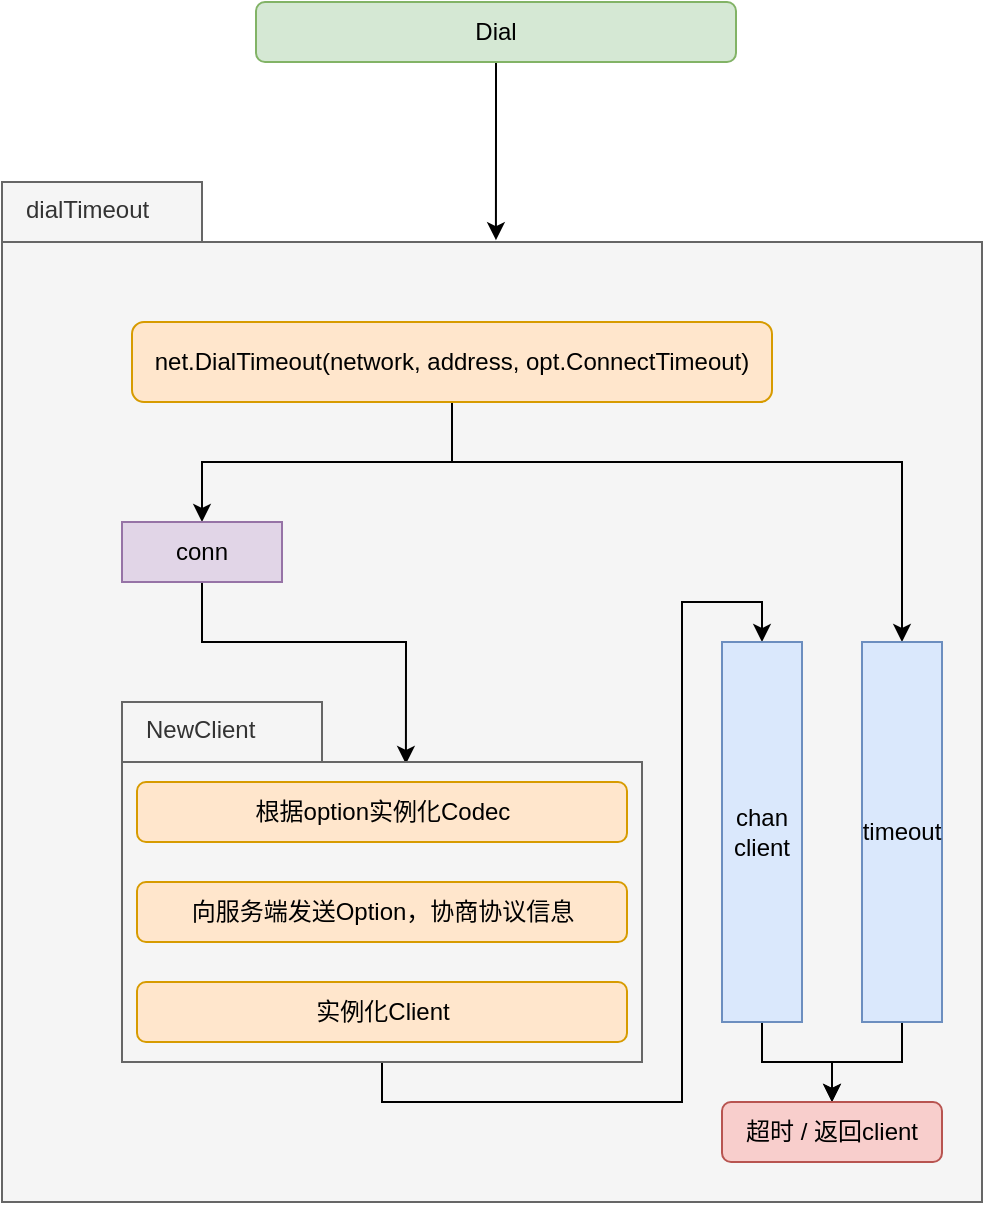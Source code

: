 <mxfile version="20.3.0" type="device"><diagram id="HGv1d63BB-CYhN_3XkCr" name="第 1 页"><mxGraphModel dx="1234" dy="816" grid="1" gridSize="10" guides="1" tooltips="1" connect="1" arrows="1" fold="1" page="1" pageScale="1" pageWidth="827" pageHeight="1169" math="0" shadow="0"><root><mxCell id="0"/><mxCell id="1" parent="0"/><mxCell id="V51logL-MmOuB3qYBWnJ-1" value="dialTimeout" style="shape=folder;html=1;tabWidth=100;tabHeight=30;tabPosition=left;align=left;verticalAlign=top;spacingLeft=10;whiteSpace=wrap;fillColor=#f5f5f5;fontColor=#333333;strokeColor=#666666;" vertex="1" parent="1"><mxGeometry x="110" y="220" width="490" height="510" as="geometry"/></mxCell><mxCell id="V51logL-MmOuB3qYBWnJ-25" style="edgeStyle=orthogonalEdgeStyle;rounded=0;orthogonalLoop=1;jettySize=auto;html=1;entryX=0.504;entryY=0.057;entryDx=0;entryDy=0;entryPerimeter=0;" edge="1" parent="1" source="V51logL-MmOuB3qYBWnJ-2" target="V51logL-MmOuB3qYBWnJ-1"><mxGeometry relative="1" as="geometry"/></mxCell><mxCell id="V51logL-MmOuB3qYBWnJ-2" value="Dial" style="rounded=1;whiteSpace=wrap;html=1;fillColor=#d5e8d4;strokeColor=#82b366;" vertex="1" parent="1"><mxGeometry x="237" y="130" width="240" height="30" as="geometry"/></mxCell><mxCell id="V51logL-MmOuB3qYBWnJ-18" style="edgeStyle=orthogonalEdgeStyle;rounded=0;orthogonalLoop=1;jettySize=auto;html=1;" edge="1" parent="1" source="V51logL-MmOuB3qYBWnJ-4" target="V51logL-MmOuB3qYBWnJ-5"><mxGeometry relative="1" as="geometry"/></mxCell><mxCell id="V51logL-MmOuB3qYBWnJ-20" style="edgeStyle=orthogonalEdgeStyle;rounded=0;orthogonalLoop=1;jettySize=auto;html=1;entryX=0.5;entryY=0;entryDx=0;entryDy=0;exitX=0.5;exitY=1;exitDx=0;exitDy=0;" edge="1" parent="1" source="V51logL-MmOuB3qYBWnJ-4" target="V51logL-MmOuB3qYBWnJ-14"><mxGeometry relative="1" as="geometry"><Array as="points"><mxPoint x="335" y="360"/><mxPoint x="560" y="360"/></Array></mxGeometry></mxCell><mxCell id="V51logL-MmOuB3qYBWnJ-4" value="net.DialTimeout(network, address, opt.ConnectTimeout)" style="rounded=1;whiteSpace=wrap;html=1;fillColor=#ffe6cc;strokeColor=#d79b00;" vertex="1" parent="1"><mxGeometry x="175" y="290" width="320" height="40" as="geometry"/></mxCell><mxCell id="V51logL-MmOuB3qYBWnJ-19" style="edgeStyle=orthogonalEdgeStyle;rounded=0;orthogonalLoop=1;jettySize=auto;html=1;entryX=0.546;entryY=0.172;entryDx=0;entryDy=0;entryPerimeter=0;" edge="1" parent="1" source="V51logL-MmOuB3qYBWnJ-5" target="V51logL-MmOuB3qYBWnJ-8"><mxGeometry relative="1" as="geometry"/></mxCell><mxCell id="V51logL-MmOuB3qYBWnJ-5" value="conn" style="rounded=0;whiteSpace=wrap;html=1;fillColor=#e1d5e7;strokeColor=#9673a6;" vertex="1" parent="1"><mxGeometry x="170" y="390" width="80" height="30" as="geometry"/></mxCell><mxCell id="V51logL-MmOuB3qYBWnJ-17" style="edgeStyle=orthogonalEdgeStyle;rounded=0;orthogonalLoop=1;jettySize=auto;html=1;entryX=0.5;entryY=0;entryDx=0;entryDy=0;exitX=0.5;exitY=1;exitDx=0;exitDy=0;exitPerimeter=0;" edge="1" parent="1" source="V51logL-MmOuB3qYBWnJ-8" target="V51logL-MmOuB3qYBWnJ-13"><mxGeometry relative="1" as="geometry"/></mxCell><mxCell id="V51logL-MmOuB3qYBWnJ-8" value="NewClient" style="shape=folder;html=1;tabWidth=100;tabHeight=30;tabPosition=left;align=left;verticalAlign=top;spacingLeft=10;whiteSpace=wrap;fillColor=#f5f5f5;fontColor=#333333;strokeColor=#666666;" vertex="1" parent="1"><mxGeometry x="170" y="480" width="260" height="180" as="geometry"/></mxCell><mxCell id="V51logL-MmOuB3qYBWnJ-9" value="根据option实例化Codec" style="rounded=1;whiteSpace=wrap;html=1;fillColor=#ffe6cc;strokeColor=#d79b00;" vertex="1" parent="1"><mxGeometry x="177.5" y="520" width="245" height="30" as="geometry"/></mxCell><mxCell id="V51logL-MmOuB3qYBWnJ-10" value="向服务端发送Option，协商协议信息" style="rounded=1;whiteSpace=wrap;html=1;fillColor=#ffe6cc;strokeColor=#d79b00;" vertex="1" parent="1"><mxGeometry x="177.5" y="570" width="245" height="30" as="geometry"/></mxCell><mxCell id="V51logL-MmOuB3qYBWnJ-11" value="实例化Client" style="rounded=1;whiteSpace=wrap;html=1;fillColor=#ffe6cc;strokeColor=#d79b00;" vertex="1" parent="1"><mxGeometry x="177.5" y="620" width="245" height="30" as="geometry"/></mxCell><mxCell id="V51logL-MmOuB3qYBWnJ-23" style="edgeStyle=orthogonalEdgeStyle;rounded=0;orthogonalLoop=1;jettySize=auto;html=1;entryX=0.5;entryY=0;entryDx=0;entryDy=0;" edge="1" parent="1" source="V51logL-MmOuB3qYBWnJ-13" target="V51logL-MmOuB3qYBWnJ-22"><mxGeometry relative="1" as="geometry"/></mxCell><mxCell id="V51logL-MmOuB3qYBWnJ-13" value="chan client" style="rounded=0;whiteSpace=wrap;html=1;fillColor=#dae8fc;strokeColor=#6c8ebf;" vertex="1" parent="1"><mxGeometry x="470" y="450" width="40" height="190" as="geometry"/></mxCell><mxCell id="V51logL-MmOuB3qYBWnJ-24" style="edgeStyle=orthogonalEdgeStyle;rounded=0;orthogonalLoop=1;jettySize=auto;html=1;entryX=0.5;entryY=0;entryDx=0;entryDy=0;" edge="1" parent="1" source="V51logL-MmOuB3qYBWnJ-14" target="V51logL-MmOuB3qYBWnJ-22"><mxGeometry relative="1" as="geometry"/></mxCell><mxCell id="V51logL-MmOuB3qYBWnJ-14" value="timeout" style="rounded=0;whiteSpace=wrap;html=1;fillColor=#dae8fc;strokeColor=#6c8ebf;" vertex="1" parent="1"><mxGeometry x="540" y="450" width="40" height="190" as="geometry"/></mxCell><mxCell id="V51logL-MmOuB3qYBWnJ-22" value="超时 / 返回client" style="rounded=1;whiteSpace=wrap;html=1;fillColor=#f8cecc;strokeColor=#b85450;" vertex="1" parent="1"><mxGeometry x="470" y="680" width="110" height="30" as="geometry"/></mxCell></root></mxGraphModel></diagram></mxfile>